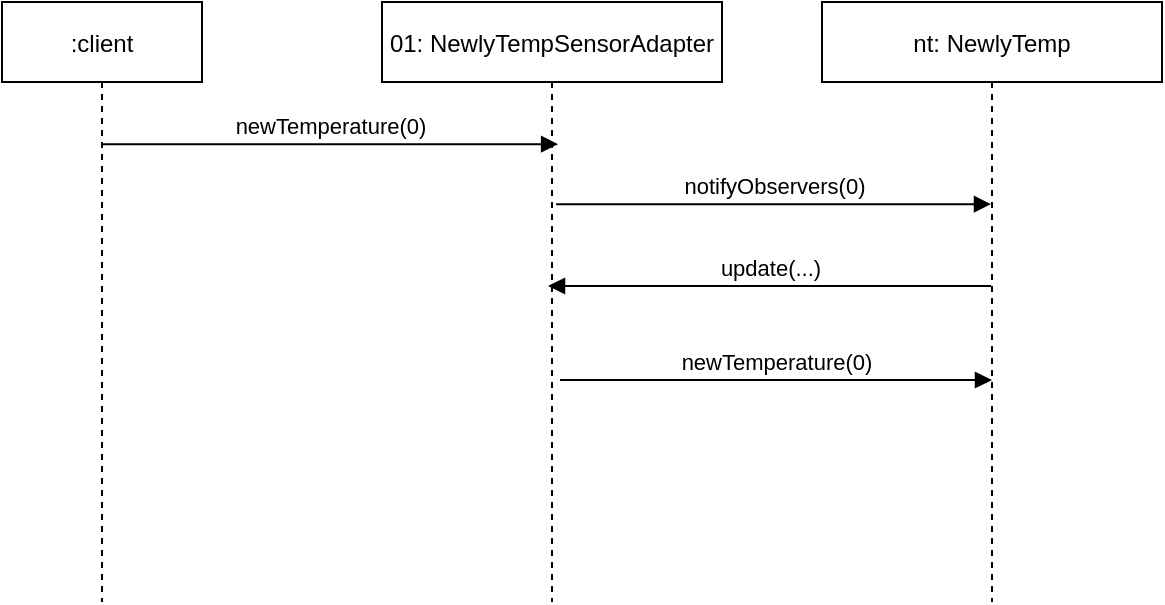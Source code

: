 <mxfile version="13.9.9" type="device"><diagram id="kgpKYQtTHZ0yAKxKKP6v" name="Page-1"><mxGraphModel dx="1086" dy="806" grid="1" gridSize="10" guides="1" tooltips="1" connect="1" arrows="1" fold="1" page="1" pageScale="1" pageWidth="850" pageHeight="1100" math="0" shadow="0"><root><mxCell id="0"/><mxCell id="1" parent="0"/><mxCell id="3nuBFxr9cyL0pnOWT2aG-1" value=":client" style="shape=umlLifeline;perimeter=lifelinePerimeter;container=1;collapsible=0;recursiveResize=0;rounded=0;shadow=0;strokeWidth=1;" parent="1" vertex="1"><mxGeometry x="120" y="80" width="100" height="300" as="geometry"/></mxCell><mxCell id="hDXnjp9nSl5KiO9v72VJ-1" value="01: NewlyTempSensorAdapter" style="shape=umlLifeline;perimeter=lifelinePerimeter;container=1;collapsible=0;recursiveResize=0;rounded=0;shadow=0;strokeWidth=1;" parent="1" vertex="1"><mxGeometry x="310" y="80" width="170" height="300" as="geometry"/></mxCell><mxCell id="hDXnjp9nSl5KiO9v72VJ-4" value="notifyObservers(0)" style="html=1;verticalAlign=bottom;endArrow=block;exitX=0.512;exitY=0.337;exitDx=0;exitDy=0;exitPerimeter=0;" parent="1" target="vfUrupiD5kvOvXSMgI8s-1" edge="1" source="hDXnjp9nSl5KiO9v72VJ-1"><mxGeometry width="80" relative="1" as="geometry"><mxPoint x="370" y="269.5" as="sourcePoint"/><mxPoint x="515" y="269.6" as="targetPoint"/></mxGeometry></mxCell><mxCell id="vfUrupiD5kvOvXSMgI8s-1" value="nt: NewlyTemp" style="shape=umlLifeline;perimeter=lifelinePerimeter;container=1;collapsible=0;recursiveResize=0;rounded=0;shadow=0;strokeWidth=1;" vertex="1" parent="1"><mxGeometry x="530" y="80" width="170" height="300" as="geometry"/></mxCell><mxCell id="vfUrupiD5kvOvXSMgI8s-3" value="newTemperature(0)" style="html=1;verticalAlign=bottom;endArrow=block;entryX=0.518;entryY=0.237;entryDx=0;entryDy=0;entryPerimeter=0;" edge="1" parent="1" source="3nuBFxr9cyL0pnOWT2aG-1" target="hDXnjp9nSl5KiO9v72VJ-1"><mxGeometry width="80" relative="1" as="geometry"><mxPoint x="404.5" y="280" as="sourcePoint"/><mxPoint x="390" y="280" as="targetPoint"/><Array as="points"/></mxGeometry></mxCell><mxCell id="vfUrupiD5kvOvXSMgI8s-5" value="newTemperature(0)" style="html=1;verticalAlign=bottom;endArrow=block;" edge="1" parent="1"><mxGeometry width="80" relative="1" as="geometry"><mxPoint x="399" y="269" as="sourcePoint"/><mxPoint x="615" y="269" as="targetPoint"/></mxGeometry></mxCell><mxCell id="vfUrupiD5kvOvXSMgI8s-8" value="update(...)" style="html=1;verticalAlign=bottom;endArrow=block;" edge="1" parent="1" source="vfUrupiD5kvOvXSMgI8s-1"><mxGeometry width="80" relative="1" as="geometry"><mxPoint x="557" y="201" as="sourcePoint"/><mxPoint x="393" y="222" as="targetPoint"/></mxGeometry></mxCell></root></mxGraphModel></diagram></mxfile>